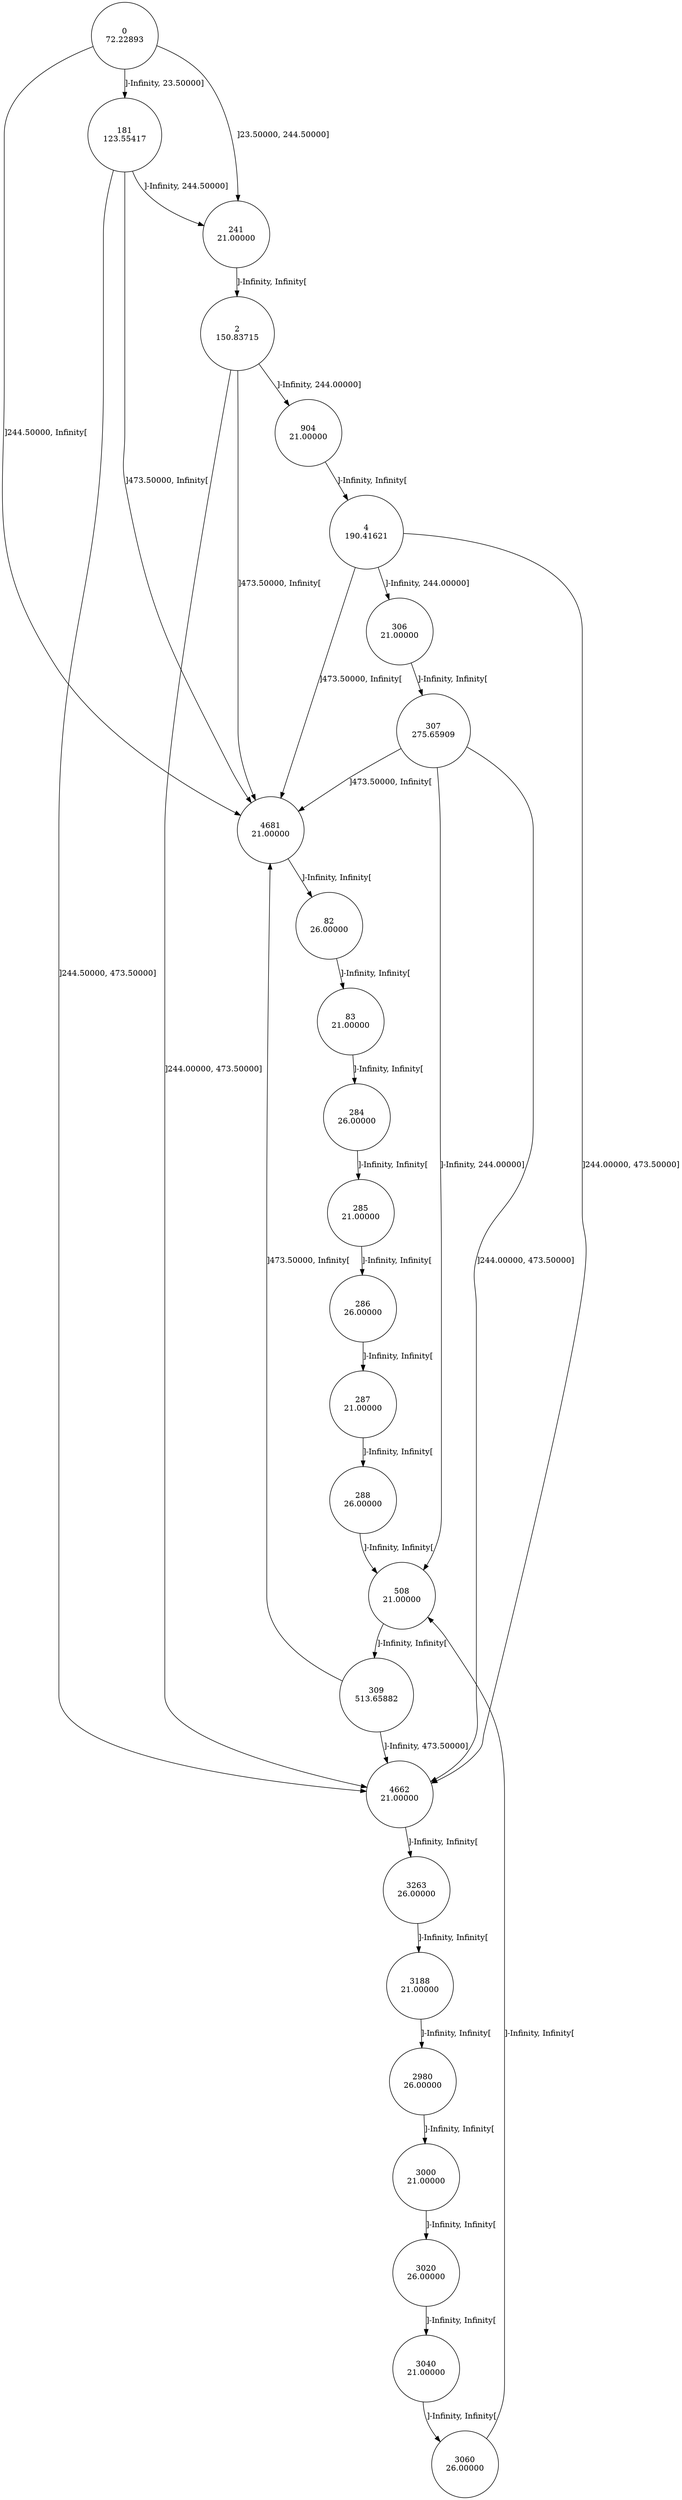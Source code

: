 digraph DFA {
0 [shape=circle, label="0\n72.22893"];
	0 -> 181 [label="]-Infinity, 23.50000]"];
	0 -> 241 [label="]23.50000, 244.50000]"];
	0 -> 4681 [label="]244.50000, Infinity["];
4681 [shape=circle, label="4681\n21.00000"];
	4681 -> 82 [label="]-Infinity, Infinity["];
82 [shape=circle, label="82\n26.00000"];
	82 -> 83 [label="]-Infinity, Infinity["];
83 [shape=circle, label="83\n21.00000"];
	83 -> 284 [label="]-Infinity, Infinity["];
284 [shape=circle, label="284\n26.00000"];
	284 -> 285 [label="]-Infinity, Infinity["];
285 [shape=circle, label="285\n21.00000"];
	285 -> 286 [label="]-Infinity, Infinity["];
286 [shape=circle, label="286\n26.00000"];
	286 -> 287 [label="]-Infinity, Infinity["];
287 [shape=circle, label="287\n21.00000"];
	287 -> 288 [label="]-Infinity, Infinity["];
288 [shape=circle, label="288\n26.00000"];
	288 -> 508 [label="]-Infinity, Infinity["];
508 [shape=circle, label="508\n21.00000"];
	508 -> 309 [label="]-Infinity, Infinity["];
309 [shape=circle, label="309\n513.65882"];
	309 -> 4662 [label="]-Infinity, 473.50000]"];
	309 -> 4681 [label="]473.50000, Infinity["];
4662 [shape=circle, label="4662\n21.00000"];
	4662 -> 3263 [label="]-Infinity, Infinity["];
3263 [shape=circle, label="3263\n26.00000"];
	3263 -> 3188 [label="]-Infinity, Infinity["];
3188 [shape=circle, label="3188\n21.00000"];
	3188 -> 2980 [label="]-Infinity, Infinity["];
2980 [shape=circle, label="2980\n26.00000"];
	2980 -> 3000 [label="]-Infinity, Infinity["];
3000 [shape=circle, label="3000\n21.00000"];
	3000 -> 3020 [label="]-Infinity, Infinity["];
3020 [shape=circle, label="3020\n26.00000"];
	3020 -> 3040 [label="]-Infinity, Infinity["];
3040 [shape=circle, label="3040\n21.00000"];
	3040 -> 3060 [label="]-Infinity, Infinity["];
3060 [shape=circle, label="3060\n26.00000"];
	3060 -> 508 [label="]-Infinity, Infinity["];
241 [shape=circle, label="241\n21.00000"];
	241 -> 2 [label="]-Infinity, Infinity["];
2 [shape=circle, label="2\n150.83715"];
	2 -> 904 [label="]-Infinity, 244.00000]"];
	2 -> 4662 [label="]244.00000, 473.50000]"];
	2 -> 4681 [label="]473.50000, Infinity["];
904 [shape=circle, label="904\n21.00000"];
	904 -> 4 [label="]-Infinity, Infinity["];
4 [shape=circle, label="4\n190.41621"];
	4 -> 306 [label="]-Infinity, 244.00000]"];
	4 -> 4662 [label="]244.00000, 473.50000]"];
	4 -> 4681 [label="]473.50000, Infinity["];
306 [shape=circle, label="306\n21.00000"];
	306 -> 307 [label="]-Infinity, Infinity["];
307 [shape=circle, label="307\n275.65909"];
	307 -> 508 [label="]-Infinity, 244.00000]"];
	307 -> 4662 [label="]244.00000, 473.50000]"];
	307 -> 4681 [label="]473.50000, Infinity["];
181 [shape=circle, label="181\n123.55417"];
	181 -> 241 [label="]-Infinity, 244.50000]"];
	181 -> 4662 [label="]244.50000, 473.50000]"];
	181 -> 4681 [label="]473.50000, Infinity["];
}